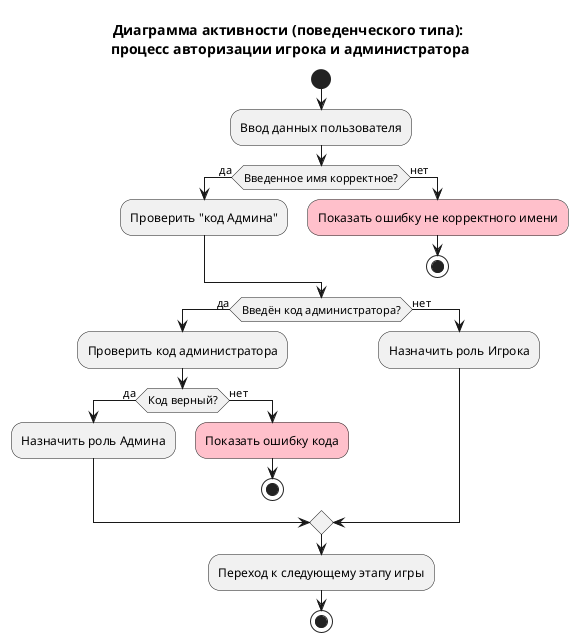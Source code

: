 @startuml activity_behavioral_auth_player_admin
title Диаграмма активности (поведенческого типа):\n процесс авторизации игрока и администратора

start

:Ввод данных пользователя;

if (Введенное имя корректное?) then (да)
  :Проверить "код Админа";
else (нет)
  #pink:Показать ошибку не корректного имени;
  stop
endif

if (Введён код администратора?) then (да)
  :Проверить код администратора;
  if (Код верный?) then (да)
    :Назначить роль Админа;
  else (нет)
    #pink:Показать ошибку кода;
    stop
  endif
else (нет)
  :Назначить роль Игрока;
endif

:Переход к следующему этапу игры;

stop
@enduml
